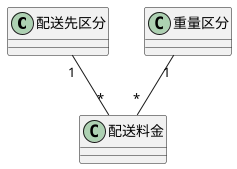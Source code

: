 @startuml

class 配送先区分 {
}

class 重量区分 {
}

class 配送料金 {
}

配送先区分 "1"--"*" 配送料金
重量区分 "1"--"*" 配送料金

@enduml
